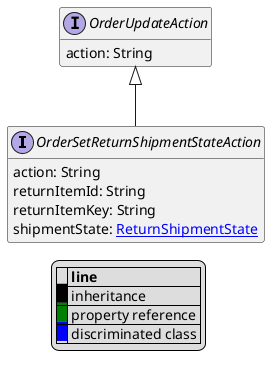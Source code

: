 @startuml

hide empty fields
hide empty methods
legend
|= |= line |
|<back:black>   </back>| inheritance |
|<back:green>   </back>| property reference |
|<back:blue>   </back>| discriminated class |
endlegend
interface OrderSetReturnShipmentStateAction [[OrderSetReturnShipmentStateAction.svg]] extends OrderUpdateAction {
    action: String
    returnItemId: String
    returnItemKey: String
    shipmentState: [[ReturnShipmentState.svg ReturnShipmentState]]
}
interface OrderUpdateAction [[OrderUpdateAction.svg]]  {
    action: String
}





@enduml
